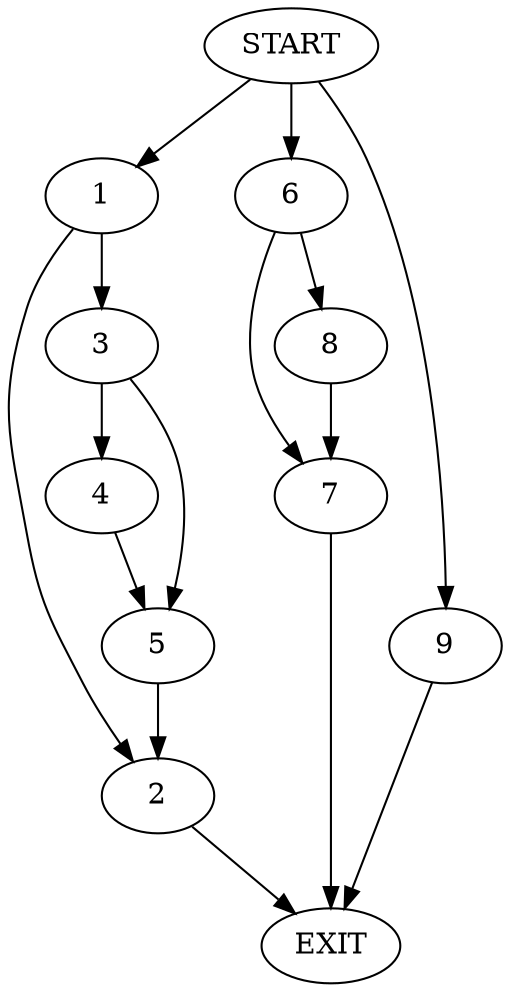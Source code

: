 digraph {
0 [label="START"]
10 [label="EXIT"]
0 -> 1
1 -> 2
1 -> 3
2 -> 10
3 -> 4
3 -> 5
4 -> 5
5 -> 2
0 -> 6
6 -> 7
6 -> 8
8 -> 7
7 -> 10
0 -> 9
9 -> 10
}

